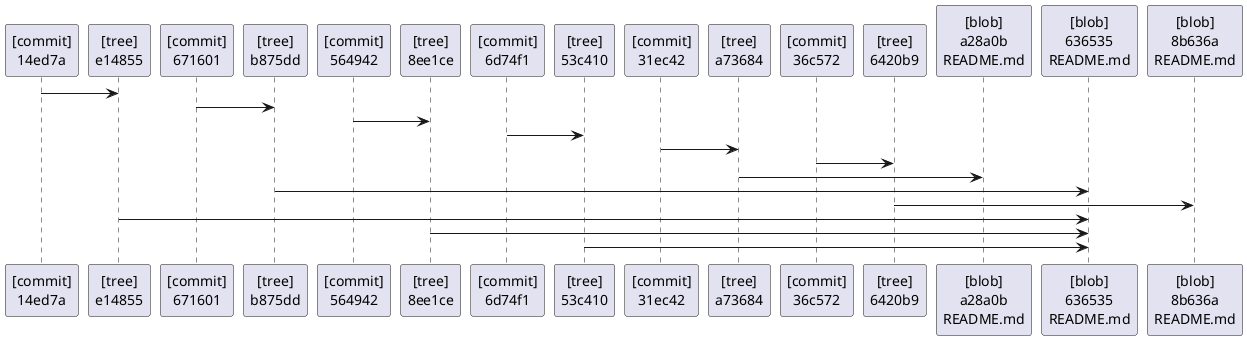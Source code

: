 @startuml
"[commit]\n14ed7a" -> "[tree]\ne14855"
"[commit]\n671601" -> "[tree]\nb875dd"
"[commit]\n564942" -> "[tree]\n8ee1ce"
"[commit]\n6d74f1" -> "[tree]\n53c410"
"[commit]\n31ec42" -> "[tree]\na73684"
"[commit]\n36c572" -> "[tree]\n6420b9"
"[tree]\na73684" -> "[blob]\na28a0b\nREADME.md"
"[tree]\nb875dd" -> "[blob]\n636535\nREADME.md"
"[tree]\n6420b9" -> "[blob]\n8b636a\nREADME.md"
"[tree]\ne14855" -> "[blob]\n636535\nREADME.md"
"[tree]\n8ee1ce" -> "[blob]\n636535\nREADME.md"
"[tree]\n53c410" -> "[blob]\n636535\nREADME.md"
@enduml
